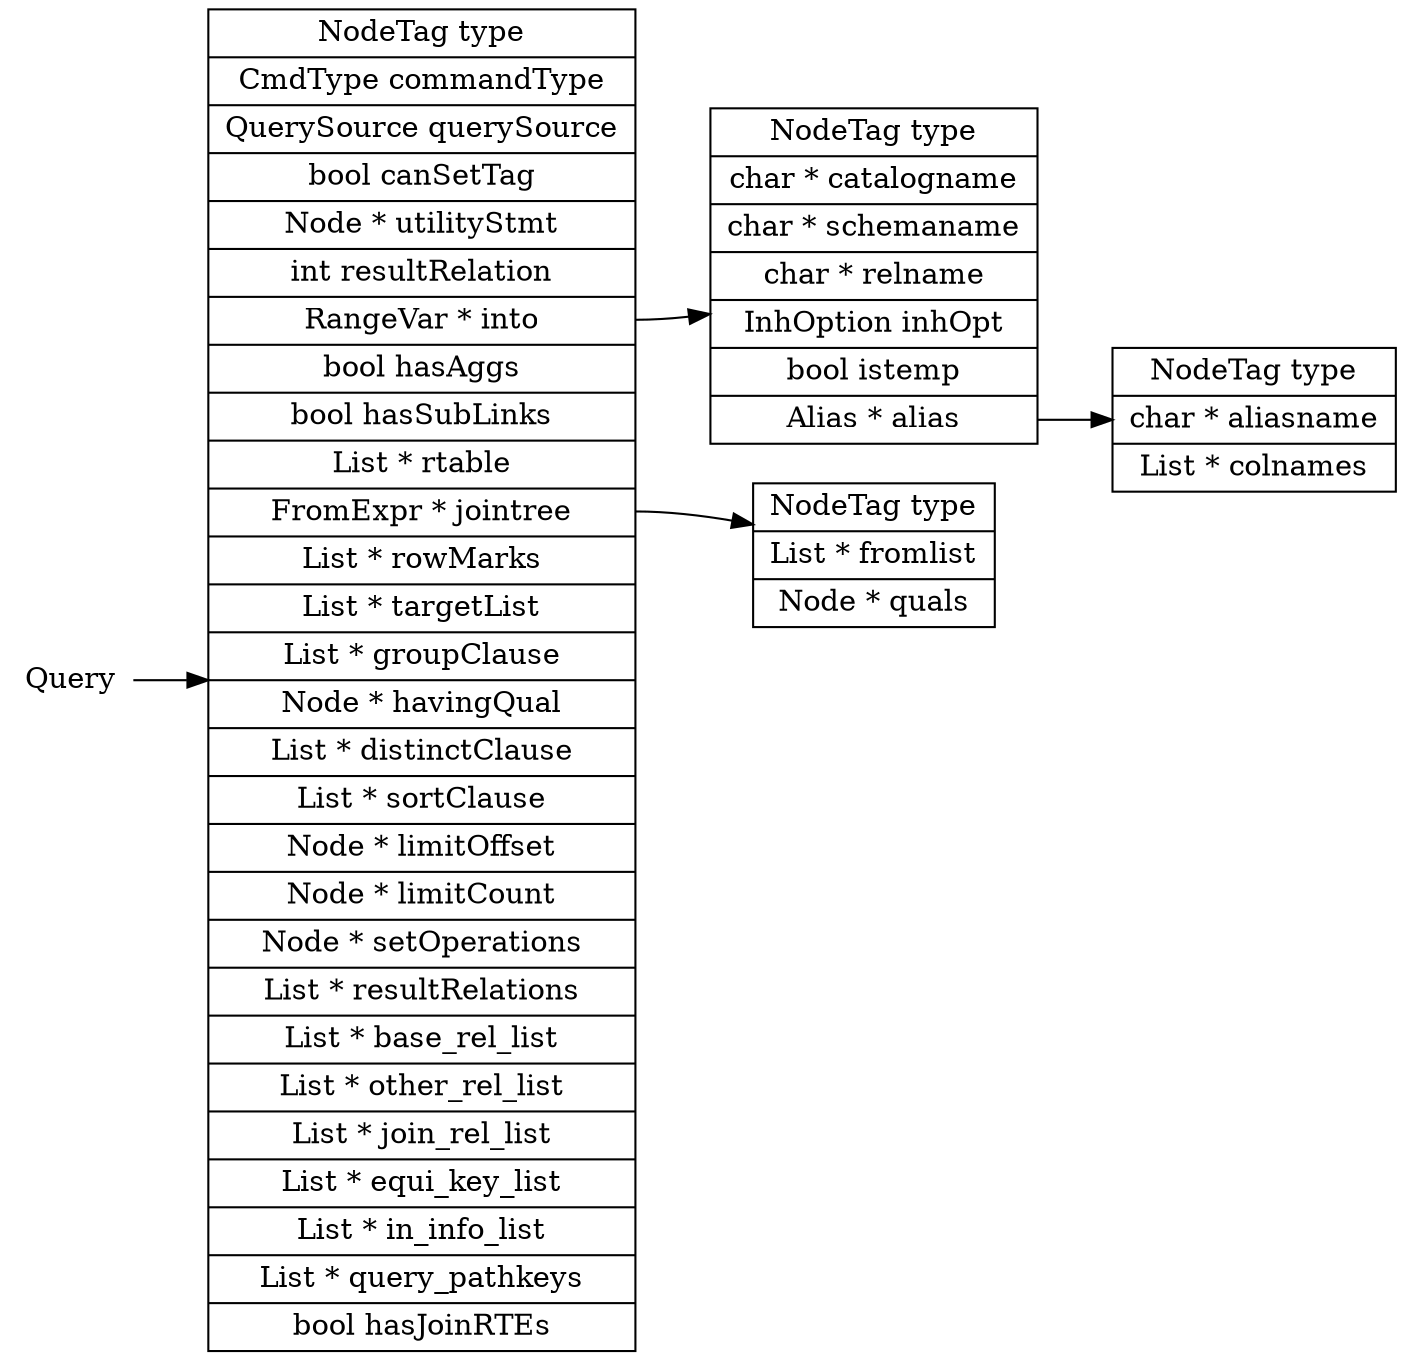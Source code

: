 digraph test {
	graph [rankdir=LR, overlap=false];
	node [label="\N", shape=plaintext];
	topnode [label=Query];
	Query [label="<port0>NodeTag type|<port1>CmdType commandType|<port2>QuerySource querySource|<port3>bool canSetTag|<port4>Node * utilityStmt|<p\
ort5>int resultRelation|<port6>RangeVar * into|<port7>bool hasAggs|<port8>bool hasSubLinks|<port9>List * rtable|<port10>FromExpr\
 * jointree|<port11>List * rowMarks|<port12>List * targetList|<port13>List * groupClause|<port14>Node * havingQual|<port15>List \
* distinctClause|<port16>List * sortClause|<port17>Node * limitOffset|<port18>Node * limitCount|<port19>Node * setOperations|<po\
rt20>List * resultRelations|<port21>List * base_rel_list|<port22>List * other_rel_list|<port23>List * join_rel_list|<port24>List\
 * equi_key_list|<port25>List * in_info_list|<port26>List * query_pathkeys|<port27>bool hasJoinRTEs", shape=record];
	RangeVar [label="<port0>NodeTag type|<port1>char * catalogname|<port2>char * schemaname|<port3>char * relname|<port4>InhOption inhOpt|<port5>bool\
 istemp|<port6>Alias * alias", shape=record];
	FromExpr [label="<port0>NodeTag type|<port1>List * fromlist|<port2>Node * quals", shape=record];
	Alias [label="<port0>NodeTag type|<port1>char * aliasname|<port2>List * colnames", shape=record];
	Query:port10 -> FromExpr;
	Query:port6 -> RangeVar;
	RangeVar:port6 -> Alias;
	topnode -> Query;
}
